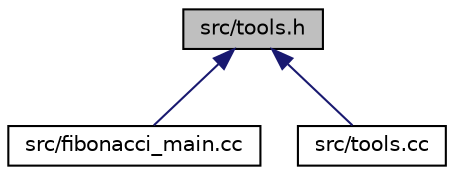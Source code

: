 digraph "src/tools.h"
{
 // INTERACTIVE_SVG=YES
 // LATEX_PDF_SIZE
  edge [fontname="Helvetica",fontsize="10",labelfontname="Helvetica",labelfontsize="10"];
  node [fontname="Helvetica",fontsize="10",shape=record];
  Node1 [label="src/tools.h",height=0.2,width=0.4,color="black", fillcolor="grey75", style="filled", fontcolor="black",tooltip=" "];
  Node1 -> Node2 [dir="back",color="midnightblue",fontsize="10",style="solid"];
  Node2 [label="src/fibonacci_main.cc",height=0.2,width=0.4,color="black", fillcolor="white", style="filled",URL="$fibonacci__main_8cc.html",tooltip=" "];
  Node1 -> Node3 [dir="back",color="midnightblue",fontsize="10",style="solid"];
  Node3 [label="src/tools.cc",height=0.2,width=0.4,color="black", fillcolor="white", style="filled",URL="$tools_8cc.html",tooltip=" "];
}
